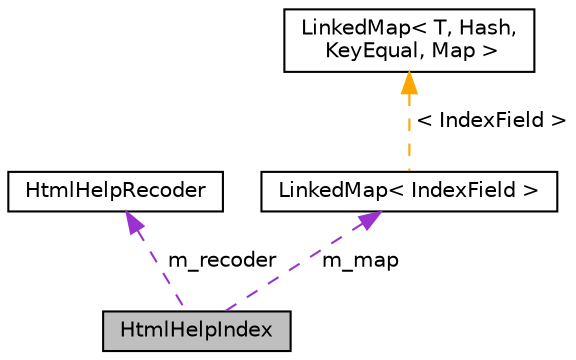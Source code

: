 digraph "HtmlHelpIndex"
{
 // INTERACTIVE_SVG=YES
 // LATEX_PDF_SIZE
  edge [fontname="Helvetica",fontsize="10",labelfontname="Helvetica",labelfontsize="10"];
  node [fontname="Helvetica",fontsize="10",shape=record];
  Node1 [label="HtmlHelpIndex",height=0.2,width=0.4,color="black", fillcolor="grey75", style="filled", fontcolor="black",tooltip="A helper class for HtmlHelp that manages a two level index in alphabetical order."];
  Node2 -> Node1 [dir="back",color="darkorchid3",fontsize="10",style="dashed",label=" m_recoder" ,fontname="Helvetica"];
  Node2 [label="HtmlHelpRecoder",height=0.2,width=0.4,color="black", fillcolor="white", style="filled",URL="$df/d26/class_html_help_recoder.html",tooltip="Helper class to deal with recoding the UTF8 encoded text back to the native encoding specified by CHM..."];
  Node3 -> Node1 [dir="back",color="darkorchid3",fontsize="10",style="dashed",label=" m_map" ,fontname="Helvetica"];
  Node3 [label="LinkedMap\< IndexField \>",height=0.2,width=0.4,color="black", fillcolor="white", style="filled",URL="$d0/d2c/class_linked_map.html",tooltip=" "];
  Node4 -> Node3 [dir="back",color="orange",fontsize="10",style="dashed",label=" \< IndexField \>" ,fontname="Helvetica"];
  Node4 [label="LinkedMap\< T, Hash,\l KeyEqual, Map \>",height=0.2,width=0.4,color="black", fillcolor="white", style="filled",URL="$d0/d2c/class_linked_map.html",tooltip="Container class representing a vector of objects with keys."];
}
